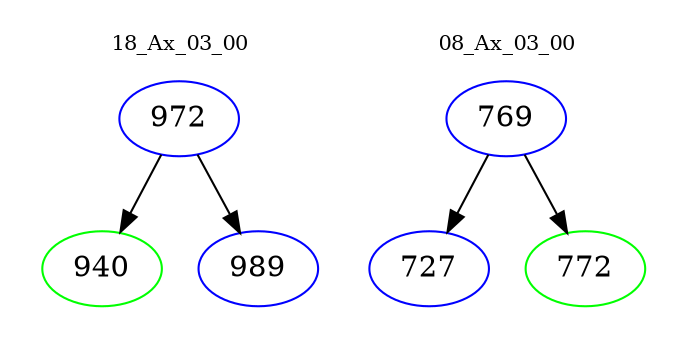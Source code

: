digraph{
subgraph cluster_0 {
color = white
label = "18_Ax_03_00";
fontsize=10;
T0_972 [label="972", color="blue"]
T0_972 -> T0_940 [color="black"]
T0_940 [label="940", color="green"]
T0_972 -> T0_989 [color="black"]
T0_989 [label="989", color="blue"]
}
subgraph cluster_1 {
color = white
label = "08_Ax_03_00";
fontsize=10;
T1_769 [label="769", color="blue"]
T1_769 -> T1_727 [color="black"]
T1_727 [label="727", color="blue"]
T1_769 -> T1_772 [color="black"]
T1_772 [label="772", color="green"]
}
}
